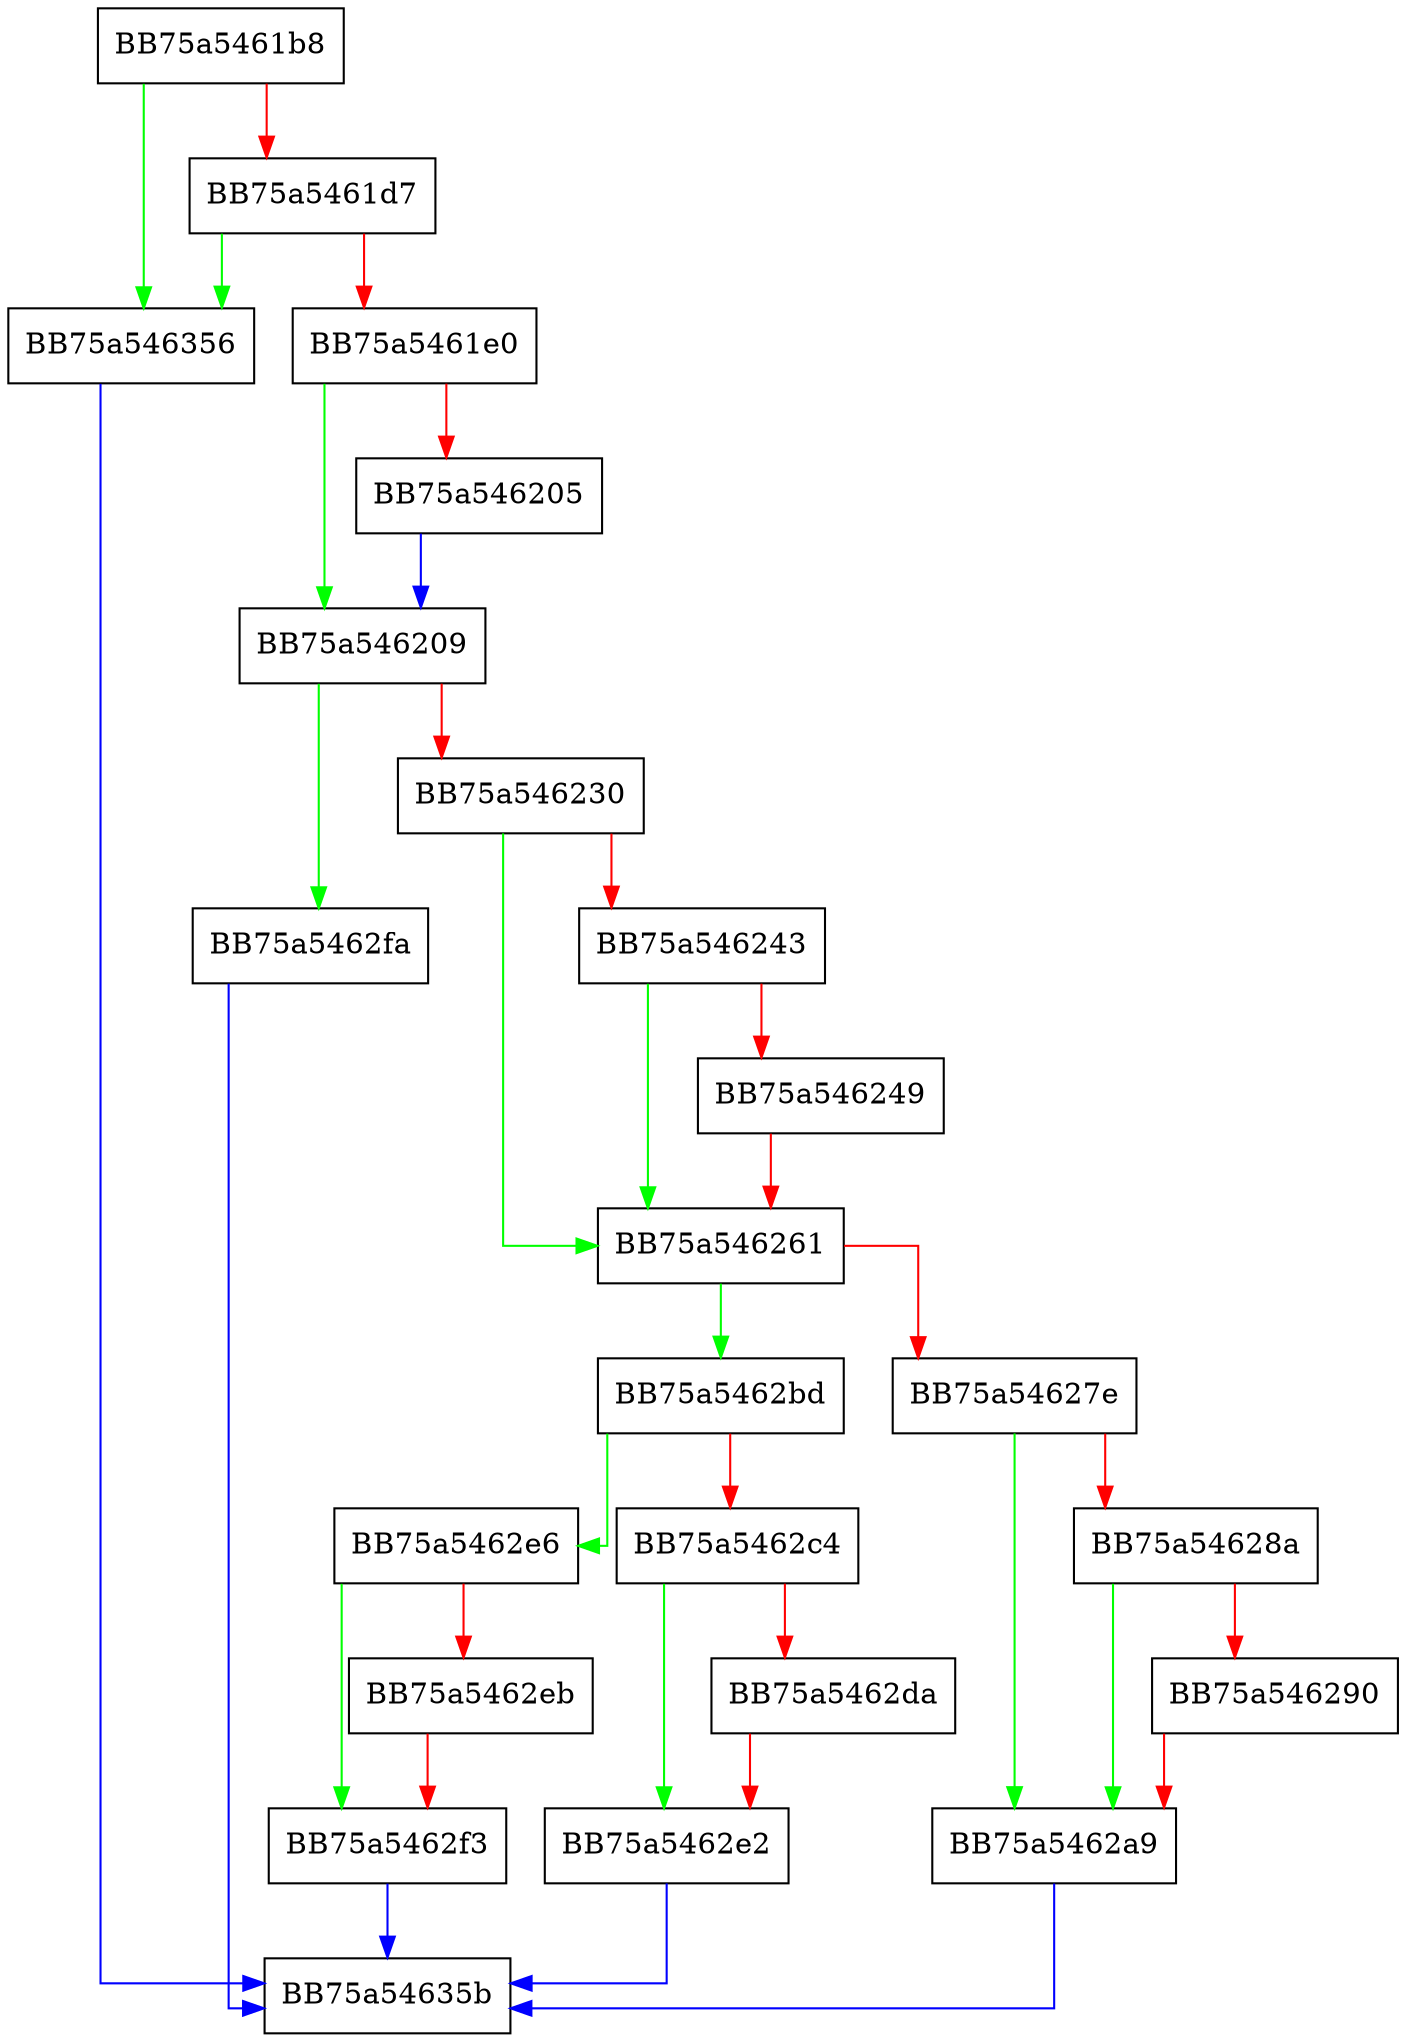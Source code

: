 digraph GetVfzString {
  node [shape="box"];
  graph [splines=ortho];
  BB75a5461b8 -> BB75a546356 [color="green"];
  BB75a5461b8 -> BB75a5461d7 [color="red"];
  BB75a5461d7 -> BB75a546356 [color="green"];
  BB75a5461d7 -> BB75a5461e0 [color="red"];
  BB75a5461e0 -> BB75a546209 [color="green"];
  BB75a5461e0 -> BB75a546205 [color="red"];
  BB75a546205 -> BB75a546209 [color="blue"];
  BB75a546209 -> BB75a5462fa [color="green"];
  BB75a546209 -> BB75a546230 [color="red"];
  BB75a546230 -> BB75a546261 [color="green"];
  BB75a546230 -> BB75a546243 [color="red"];
  BB75a546243 -> BB75a546261 [color="green"];
  BB75a546243 -> BB75a546249 [color="red"];
  BB75a546249 -> BB75a546261 [color="red"];
  BB75a546261 -> BB75a5462bd [color="green"];
  BB75a546261 -> BB75a54627e [color="red"];
  BB75a54627e -> BB75a5462a9 [color="green"];
  BB75a54627e -> BB75a54628a [color="red"];
  BB75a54628a -> BB75a5462a9 [color="green"];
  BB75a54628a -> BB75a546290 [color="red"];
  BB75a546290 -> BB75a5462a9 [color="red"];
  BB75a5462a9 -> BB75a54635b [color="blue"];
  BB75a5462bd -> BB75a5462e6 [color="green"];
  BB75a5462bd -> BB75a5462c4 [color="red"];
  BB75a5462c4 -> BB75a5462e2 [color="green"];
  BB75a5462c4 -> BB75a5462da [color="red"];
  BB75a5462da -> BB75a5462e2 [color="red"];
  BB75a5462e2 -> BB75a54635b [color="blue"];
  BB75a5462e6 -> BB75a5462f3 [color="green"];
  BB75a5462e6 -> BB75a5462eb [color="red"];
  BB75a5462eb -> BB75a5462f3 [color="red"];
  BB75a5462f3 -> BB75a54635b [color="blue"];
  BB75a5462fa -> BB75a54635b [color="blue"];
  BB75a546356 -> BB75a54635b [color="blue"];
}